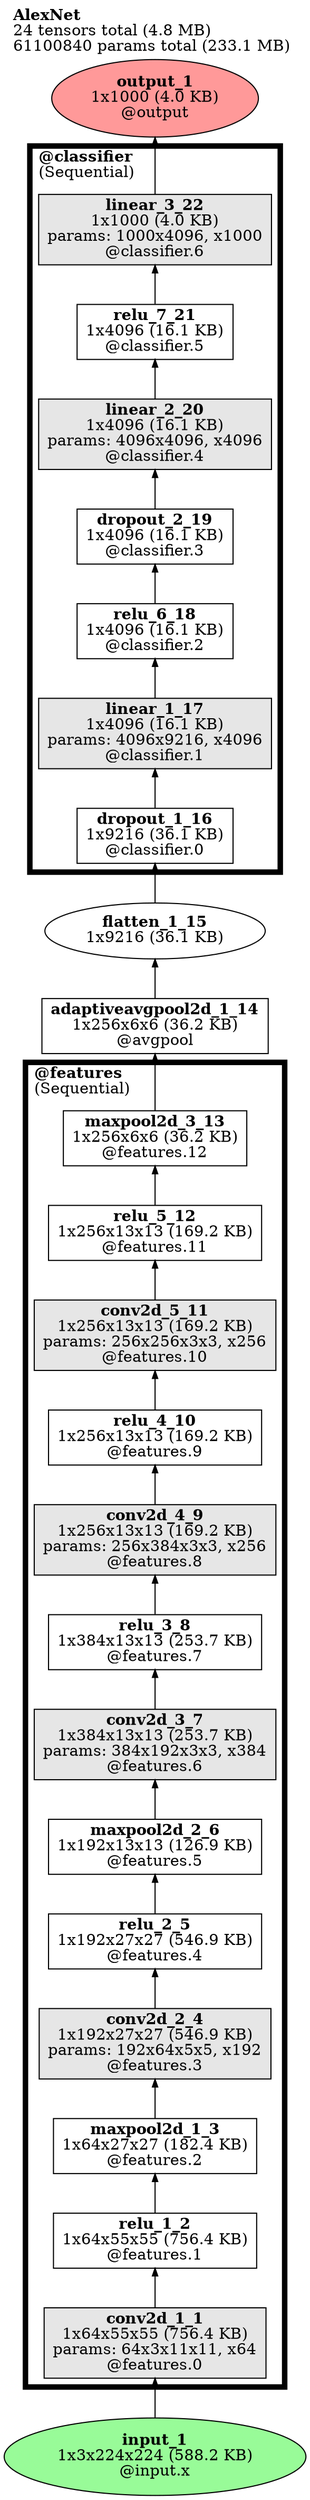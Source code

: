 // Computational graph for the feedforward sweep
digraph AlexNet {
	graph [label=<<B>AlexNet</B><br align='left'/>24 tensors total (4.8 MB)<br align='left'/>61100840 params total (233.1 MB)<br align='left'/>> labeljust=left labelloc=t ordering=out rankdir=BT]
	node [ordering=out shape=box]
	input_1 [label=<<b>input_1</b><br/>1x3x224x224 (588.2 KB)<br/>@input.x> color=black fillcolor="#98FB98" fontcolor=black ordering=out shape=oval style="filled,solid"]
	input_1 -> conv2d_1_1 [arrowsize=.7 color=black fontcolor=black labelfontsize=8 style=solid]
	conv2d_1_1 [label=<<b>conv2d_1_1</b><br/>1x64x55x55 (756.4 KB)<br/>params: 64x3x11x11, x64<br/>@features.0> color=black fillcolor="#E6E6E6" fontcolor=black ordering=out shape=box style="filled,solid"]
	relu_1_2 [label=<<b>relu_1_2</b><br/>1x64x55x55 (756.4 KB)<br/>@features.1> color=black fillcolor=white fontcolor=black ordering=out shape=box style="filled,solid"]
	maxpool2d_1_3 [label=<<b>maxpool2d_1_3</b><br/>1x64x27x27 (182.4 KB)<br/>@features.2> color=black fillcolor=white fontcolor=black ordering=out shape=box style="filled,solid"]
	conv2d_2_4 [label=<<b>conv2d_2_4</b><br/>1x192x27x27 (546.9 KB)<br/>params: 192x64x5x5, x192<br/>@features.3> color=black fillcolor="#E6E6E6" fontcolor=black ordering=out shape=box style="filled,solid"]
	relu_2_5 [label=<<b>relu_2_5</b><br/>1x192x27x27 (546.9 KB)<br/>@features.4> color=black fillcolor=white fontcolor=black ordering=out shape=box style="filled,solid"]
	maxpool2d_2_6 [label=<<b>maxpool2d_2_6</b><br/>1x192x13x13 (126.9 KB)<br/>@features.5> color=black fillcolor=white fontcolor=black ordering=out shape=box style="filled,solid"]
	conv2d_3_7 [label=<<b>conv2d_3_7</b><br/>1x384x13x13 (253.7 KB)<br/>params: 384x192x3x3, x384<br/>@features.6> color=black fillcolor="#E6E6E6" fontcolor=black ordering=out shape=box style="filled,solid"]
	relu_3_8 [label=<<b>relu_3_8</b><br/>1x384x13x13 (253.7 KB)<br/>@features.7> color=black fillcolor=white fontcolor=black ordering=out shape=box style="filled,solid"]
	conv2d_4_9 [label=<<b>conv2d_4_9</b><br/>1x256x13x13 (169.2 KB)<br/>params: 256x384x3x3, x256<br/>@features.8> color=black fillcolor="#E6E6E6" fontcolor=black ordering=out shape=box style="filled,solid"]
	relu_4_10 [label=<<b>relu_4_10</b><br/>1x256x13x13 (169.2 KB)<br/>@features.9> color=black fillcolor=white fontcolor=black ordering=out shape=box style="filled,solid"]
	conv2d_5_11 [label=<<b>conv2d_5_11</b><br/>1x256x13x13 (169.2 KB)<br/>params: 256x256x3x3, x256<br/>@features.10> color=black fillcolor="#E6E6E6" fontcolor=black ordering=out shape=box style="filled,solid"]
	relu_5_12 [label=<<b>relu_5_12</b><br/>1x256x13x13 (169.2 KB)<br/>@features.11> color=black fillcolor=white fontcolor=black ordering=out shape=box style="filled,solid"]
	maxpool2d_3_13 [label=<<b>maxpool2d_3_13</b><br/>1x256x6x6 (36.2 KB)<br/>@features.12> color=black fillcolor=white fontcolor=black ordering=out shape=box style="filled,solid"]
	maxpool2d_3_13 -> adaptiveavgpool2d_1_14 [arrowsize=.7 color=black fontcolor=black labelfontsize=8 style=solid]
	adaptiveavgpool2d_1_14 [label=<<b>adaptiveavgpool2d_1_14</b><br/>1x256x6x6 (36.2 KB)<br/>@avgpool> color=black fillcolor=white fontcolor=black ordering=out shape=box style="filled,solid"]
	adaptiveavgpool2d_1_14 -> flatten_1_15 [arrowsize=.7 color=black fontcolor=black labelfontsize=8 style=solid]
	flatten_1_15 [label=<<b>flatten_1_15</b><br/>1x9216 (36.1 KB)> color=black fillcolor=white fontcolor=black ordering=out shape=oval style="filled,solid"]
	flatten_1_15 -> dropout_1_16 [arrowsize=.7 color=black fontcolor=black labelfontsize=8 style=solid]
	dropout_1_16 [label=<<b>dropout_1_16</b><br/>1x9216 (36.1 KB)<br/>@classifier.0> color=black fillcolor=white fontcolor=black ordering=out shape=box style="filled,solid"]
	linear_1_17 [label=<<b>linear_1_17</b><br/>1x4096 (16.1 KB)<br/>params: 4096x9216, x4096<br/>@classifier.1> color=black fillcolor="#E6E6E6" fontcolor=black ordering=out shape=box style="filled,solid"]
	relu_6_18 [label=<<b>relu_6_18</b><br/>1x4096 (16.1 KB)<br/>@classifier.2> color=black fillcolor=white fontcolor=black ordering=out shape=box style="filled,solid"]
	dropout_2_19 [label=<<b>dropout_2_19</b><br/>1x4096 (16.1 KB)<br/>@classifier.3> color=black fillcolor=white fontcolor=black ordering=out shape=box style="filled,solid"]
	linear_2_20 [label=<<b>linear_2_20</b><br/>1x4096 (16.1 KB)<br/>params: 4096x4096, x4096<br/>@classifier.4> color=black fillcolor="#E6E6E6" fontcolor=black ordering=out shape=box style="filled,solid"]
	relu_7_21 [label=<<b>relu_7_21</b><br/>1x4096 (16.1 KB)<br/>@classifier.5> color=black fillcolor=white fontcolor=black ordering=out shape=box style="filled,solid"]
	linear_3_22 [label=<<b>linear_3_22</b><br/>1x1000 (4.0 KB)<br/>params: 1000x4096, x1000<br/>@classifier.6> color=black fillcolor="#E6E6E6" fontcolor=black ordering=out shape=box style="filled,solid"]
	linear_3_22 -> output_1 [arrowsize=.7 color=black fontcolor=black labelfontsize=8 style=solid]
	output_1 [label=<<b>output_1</b><br/>1x1000 (4.0 KB)<br/>@output> color=black fillcolor="#ff9999" fontcolor=black ordering=out shape=oval style="filled,solid"]
	{
		rank=sink
		output_1
	}
	subgraph cluster_features_pass1 {
		fillcolor=white label=<<B>@features</B><br align='left'/>(Sequential)<br align='left'/>> labelloc=b penwidth=5.0 style="filled,solid"
		conv2d_1_1 -> relu_1_2 [arrowsize=.7 color=black fontcolor=black labelfontsize=8 style=solid]
		relu_1_2 -> maxpool2d_1_3 [arrowsize=.7 color=black fontcolor=black labelfontsize=8 style=solid]
		maxpool2d_1_3 -> conv2d_2_4 [arrowsize=.7 color=black fontcolor=black labelfontsize=8 style=solid]
		conv2d_2_4 -> relu_2_5 [arrowsize=.7 color=black fontcolor=black labelfontsize=8 style=solid]
		relu_2_5 -> maxpool2d_2_6 [arrowsize=.7 color=black fontcolor=black labelfontsize=8 style=solid]
		maxpool2d_2_6 -> conv2d_3_7 [arrowsize=.7 color=black fontcolor=black labelfontsize=8 style=solid]
		conv2d_3_7 -> relu_3_8 [arrowsize=.7 color=black fontcolor=black labelfontsize=8 style=solid]
		relu_3_8 -> conv2d_4_9 [arrowsize=.7 color=black fontcolor=black labelfontsize=8 style=solid]
		conv2d_4_9 -> relu_4_10 [arrowsize=.7 color=black fontcolor=black labelfontsize=8 style=solid]
		relu_4_10 -> conv2d_5_11 [arrowsize=.7 color=black fontcolor=black labelfontsize=8 style=solid]
		conv2d_5_11 -> relu_5_12 [arrowsize=.7 color=black fontcolor=black labelfontsize=8 style=solid]
		relu_5_12 -> maxpool2d_3_13 [arrowsize=.7 color=black fontcolor=black labelfontsize=8 style=solid]
	}
	subgraph cluster_avgpool_pass1 {
		fillcolor=white label=<<B>@avgpool</B><br align='left'/>(AdaptiveAvgPool2d)<br align='left'/>> labelloc=b penwidth=5.0 style="filled,dashed"
	}
	subgraph cluster_classifier_pass1 {
		fillcolor=white label=<<B>@classifier</B><br align='left'/>(Sequential)<br align='left'/>> labelloc=b penwidth=5.0 style="filled,solid"
		dropout_1_16 -> linear_1_17 [arrowsize=.7 color=black fontcolor=black labelfontsize=8 style=solid]
		linear_1_17 -> relu_6_18 [arrowsize=.7 color=black fontcolor=black labelfontsize=8 style=solid]
		relu_6_18 -> dropout_2_19 [arrowsize=.7 color=black fontcolor=black labelfontsize=8 style=solid]
		dropout_2_19 -> linear_2_20 [arrowsize=.7 color=black fontcolor=black labelfontsize=8 style=solid]
		linear_2_20 -> relu_7_21 [arrowsize=.7 color=black fontcolor=black labelfontsize=8 style=solid]
		relu_7_21 -> linear_3_22 [arrowsize=.7 color=black fontcolor=black labelfontsize=8 style=solid]
	}
	subgraph cluster_features_pass1 {
		subgraph "cluster_features.0_pass1" {
			fillcolor=white label=<<B>@features.0</B><br align='left'/>(Conv2d)<br align='left'/>> labelloc=b penwidth=2.0 style="filled,dashed"
		}
	}
	subgraph cluster_features_pass1 {
		subgraph "cluster_features.1_pass1" {
			fillcolor=white label=<<B>@features.1</B><br align='left'/>(ReLU)<br align='left'/>> labelloc=b penwidth=2.0 style="filled,dashed"
		}
	}
	subgraph cluster_features_pass1 {
		subgraph "cluster_features.2_pass1" {
			fillcolor=white label=<<B>@features.2</B><br align='left'/>(MaxPool2d)<br align='left'/>> labelloc=b penwidth=2.0 style="filled,dashed"
		}
	}
	subgraph cluster_features_pass1 {
		subgraph "cluster_features.3_pass1" {
			fillcolor=white label=<<B>@features.3</B><br align='left'/>(Conv2d)<br align='left'/>> labelloc=b penwidth=2.0 style="filled,dashed"
		}
	}
	subgraph cluster_features_pass1 {
		subgraph "cluster_features.4_pass1" {
			fillcolor=white label=<<B>@features.4</B><br align='left'/>(ReLU)<br align='left'/>> labelloc=b penwidth=2.0 style="filled,dashed"
		}
	}
	subgraph cluster_features_pass1 {
		subgraph "cluster_features.5_pass1" {
			fillcolor=white label=<<B>@features.5</B><br align='left'/>(MaxPool2d)<br align='left'/>> labelloc=b penwidth=2.0 style="filled,dashed"
		}
	}
	subgraph cluster_features_pass1 {
		subgraph "cluster_features.6_pass1" {
			fillcolor=white label=<<B>@features.6</B><br align='left'/>(Conv2d)<br align='left'/>> labelloc=b penwidth=2.0 style="filled,dashed"
		}
	}
	subgraph cluster_features_pass1 {
		subgraph "cluster_features.7_pass1" {
			fillcolor=white label=<<B>@features.7</B><br align='left'/>(ReLU)<br align='left'/>> labelloc=b penwidth=2.0 style="filled,dashed"
		}
	}
	subgraph cluster_features_pass1 {
		subgraph "cluster_features.8_pass1" {
			fillcolor=white label=<<B>@features.8</B><br align='left'/>(Conv2d)<br align='left'/>> labelloc=b penwidth=2.0 style="filled,dashed"
		}
	}
	subgraph cluster_features_pass1 {
		subgraph "cluster_features.9_pass1" {
			fillcolor=white label=<<B>@features.9</B><br align='left'/>(ReLU)<br align='left'/>> labelloc=b penwidth=2.0 style="filled,dashed"
		}
	}
	subgraph cluster_features_pass1 {
		subgraph "cluster_features.10_pass1" {
			fillcolor=white label=<<B>@features.10</B><br align='left'/>(Conv2d)<br align='left'/>> labelloc=b penwidth=2.0 style="filled,dashed"
		}
	}
	subgraph cluster_features_pass1 {
		subgraph "cluster_features.11_pass1" {
			fillcolor=white label=<<B>@features.11</B><br align='left'/>(ReLU)<br align='left'/>> labelloc=b penwidth=2.0 style="filled,dashed"
		}
	}
	subgraph cluster_features_pass1 {
		subgraph "cluster_features.12_pass1" {
			fillcolor=white label=<<B>@features.12</B><br align='left'/>(MaxPool2d)<br align='left'/>> labelloc=b penwidth=2.0 style="filled,dashed"
		}
	}
	subgraph cluster_classifier_pass1 {
		subgraph "cluster_classifier.0_pass1" {
			fillcolor=white label=<<B>@classifier.0</B><br align='left'/>(Dropout)<br align='left'/>> labelloc=b penwidth=2.0 style="filled,dashed"
		}
	}
	subgraph cluster_classifier_pass1 {
		subgraph "cluster_classifier.1_pass1" {
			fillcolor=white label=<<B>@classifier.1</B><br align='left'/>(Linear)<br align='left'/>> labelloc=b penwidth=2.0 style="filled,dashed"
		}
	}
	subgraph cluster_classifier_pass1 {
		subgraph "cluster_classifier.2_pass1" {
			fillcolor=white label=<<B>@classifier.2</B><br align='left'/>(ReLU)<br align='left'/>> labelloc=b penwidth=2.0 style="filled,dashed"
		}
	}
	subgraph cluster_classifier_pass1 {
		subgraph "cluster_classifier.3_pass1" {
			fillcolor=white label=<<B>@classifier.3</B><br align='left'/>(Dropout)<br align='left'/>> labelloc=b penwidth=2.0 style="filled,dashed"
		}
	}
	subgraph cluster_classifier_pass1 {
		subgraph "cluster_classifier.4_pass1" {
			fillcolor=white label=<<B>@classifier.4</B><br align='left'/>(Linear)<br align='left'/>> labelloc=b penwidth=2.0 style="filled,dashed"
		}
	}
	subgraph cluster_classifier_pass1 {
		subgraph "cluster_classifier.5_pass1" {
			fillcolor=white label=<<B>@classifier.5</B><br align='left'/>(ReLU)<br align='left'/>> labelloc=b penwidth=2.0 style="filled,dashed"
		}
	}
	subgraph cluster_classifier_pass1 {
		subgraph "cluster_classifier.6_pass1" {
			fillcolor=white label=<<B>@classifier.6</B><br align='left'/>(Linear)<br align='left'/>> labelloc=b penwidth=2.0 style="filled,dashed"
		}
	}
}

